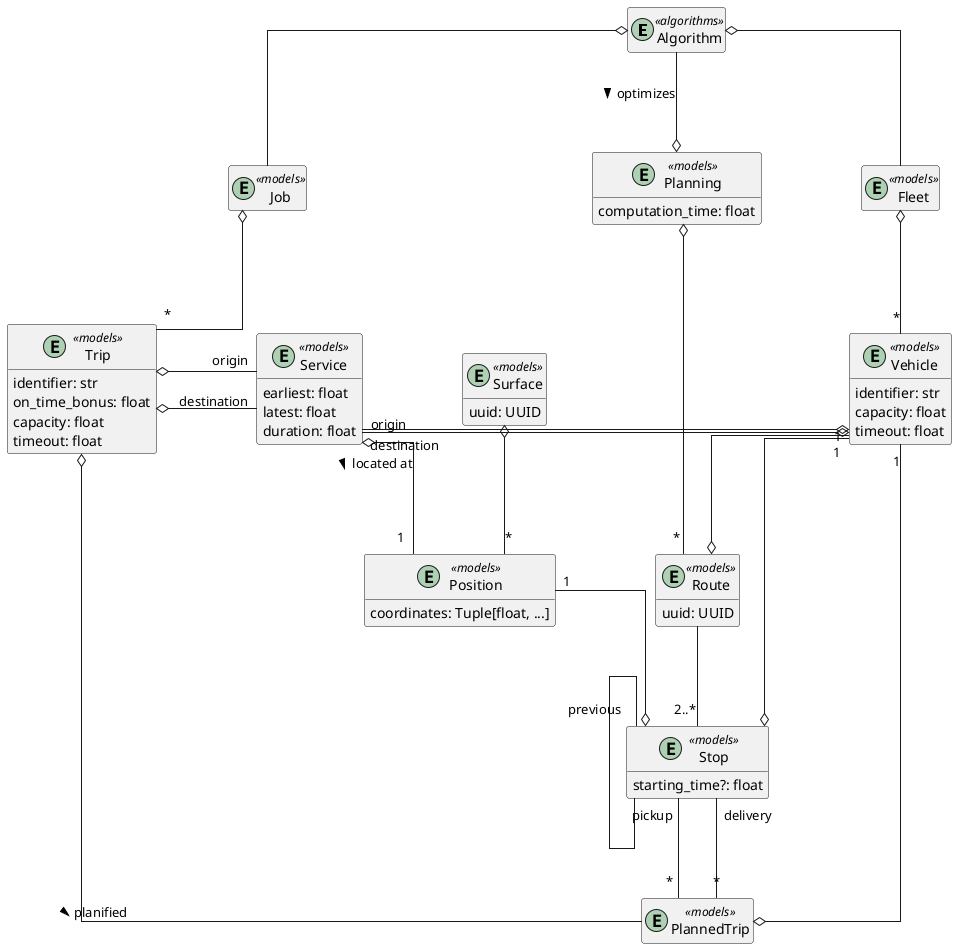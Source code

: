@startuml
skinparam linetype ortho
skinparam nodesep 100
skinparam ranksep 100
hide empty methods
hide empty attributes

entity Algorithm <<algorithms>>

entity Vehicle <<models>> {
  identifier: str
  capacity: float
  timeout: float
}

entity Route <<models>> {
  uuid: UUID
}

entity Trip <<models>> {
  identifier: str
  on_time_bonus: float
  capacity: float
  timeout: float
}

entity PlannedTrip <<models>> {
}

entity Planning <<models>> {
  computation_time: float
}

entity Stop <<models>> {
  starting_time?: float
}

entity Service <<models>> {
  earliest: float
  latest: float
  duration: float
}

entity Job <<models>> {
}

entity Fleet <<models>> {
}

entity Position <<models>> {
  coordinates: Tuple[float, ...]
}

entity Surface <<models>> {
  uuid: UUID
}


Job o-"*" Trip
Algorithm --o Planning: optimizes >
Algorithm o-- Fleet
Algorithm o-- Job
Planning o--"*" Route
Trip o- PlannedTrip: planified >
Trip o-right-"origin" Service
Trip o-right-"destination" Service
Service o--"1" Position: located at >
PlannedTrip "*"-up-"pickup" Stop
PlannedTrip "*"-up-"delivery" Stop
Route --"2..*" Stop
Position "1"-o Stop
Position "*"-up-o Surface
Vehicle "1"--o Stop
Vehicle "1"--o PlannedTrip
Vehicle "1"-down-o Route
Stop "previous"-- Stop
Fleet o--"*" Vehicle
Vehicle o-left-"origin" Service
Vehicle o-left-"destination" Service


@enduml

